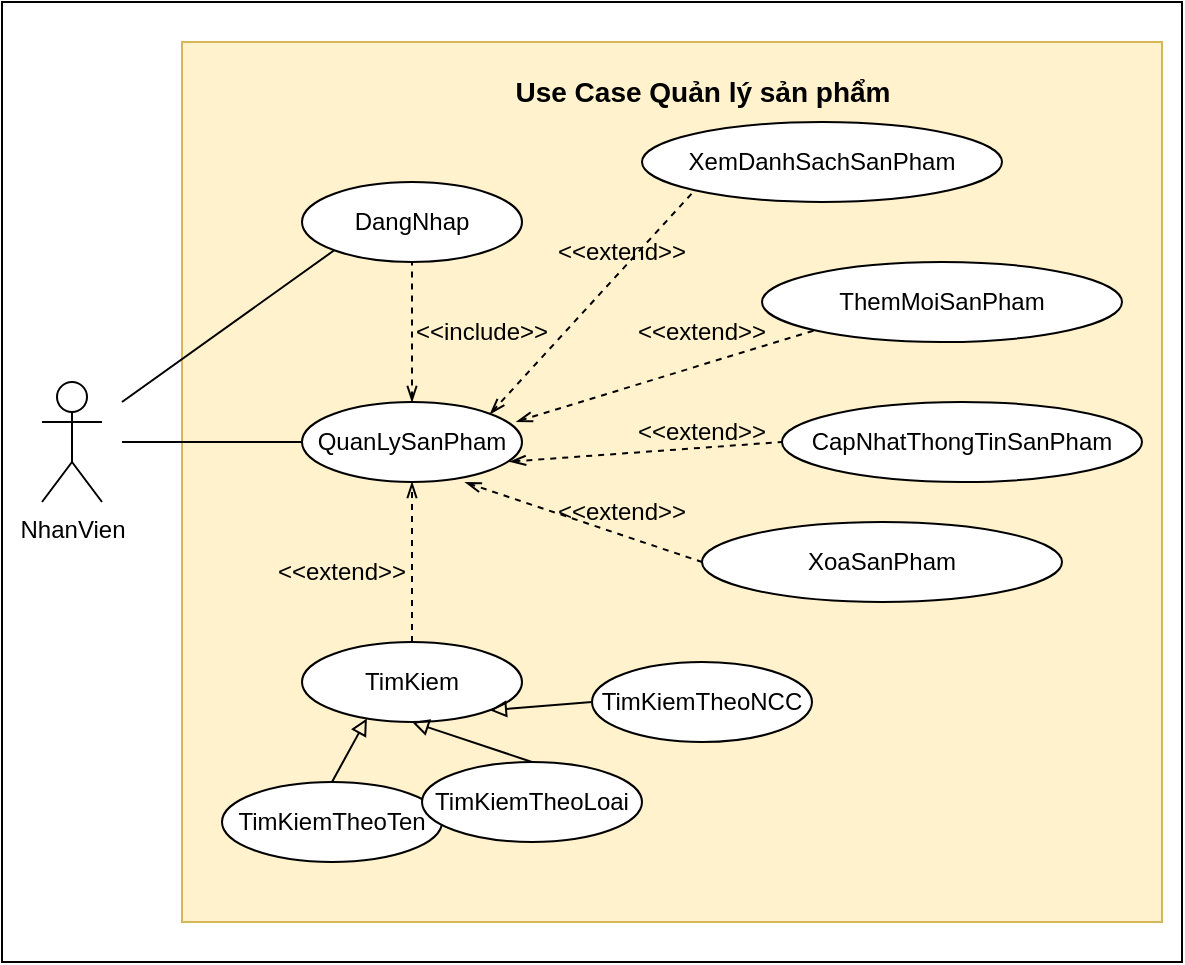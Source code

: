 <mxfile version="20.8.16" type="device"><diagram name="Page-1" id="VjTGI5Feinj0JHFoqYk_"><mxGraphModel dx="1290" dy="712" grid="1" gridSize="10" guides="1" tooltips="1" connect="1" arrows="1" fold="1" page="1" pageScale="1" pageWidth="850" pageHeight="1100" math="0" shadow="0"><root><mxCell id="0"/><mxCell id="1" parent="0"/><mxCell id="5kakeAtbAPBis8FqFmXn-5" value="" style="rounded=0;whiteSpace=wrap;html=1;fontSize=14;" vertex="1" parent="1"><mxGeometry x="190" y="50" width="590" height="480" as="geometry"/></mxCell><mxCell id="5kakeAtbAPBis8FqFmXn-3" value="" style="rounded=0;whiteSpace=wrap;html=1;fillColor=#fff2cc;strokeColor=#d6b656;" vertex="1" parent="1"><mxGeometry x="280" y="70" width="490" height="440" as="geometry"/></mxCell><mxCell id="hygAWCF3R23pE5ypiFAx-2" value="NhanVien" style="shape=umlActor;verticalLabelPosition=bottom;verticalAlign=top;html=1;outlineConnect=0;" parent="1" vertex="1"><mxGeometry x="210" y="240" width="30" height="60" as="geometry"/></mxCell><mxCell id="hygAWCF3R23pE5ypiFAx-3" value="DangNhap" style="ellipse;whiteSpace=wrap;html=1;" parent="1" vertex="1"><mxGeometry x="340" y="140" width="110" height="40" as="geometry"/></mxCell><mxCell id="hygAWCF3R23pE5ypiFAx-4" value="" style="endArrow=none;html=1;rounded=0;entryX=0;entryY=1;entryDx=0;entryDy=0;endFill=0;" parent="1" target="hygAWCF3R23pE5ypiFAx-3" edge="1"><mxGeometry width="50" height="50" relative="1" as="geometry"><mxPoint x="250" y="250" as="sourcePoint"/><mxPoint x="560" y="260" as="targetPoint"/></mxGeometry></mxCell><mxCell id="hygAWCF3R23pE5ypiFAx-5" value="QuanLySanPham" style="ellipse;whiteSpace=wrap;html=1;" parent="1" vertex="1"><mxGeometry x="340" y="250" width="110" height="40" as="geometry"/></mxCell><mxCell id="hygAWCF3R23pE5ypiFAx-6" value="" style="endArrow=none;html=1;rounded=0;entryX=0;entryY=0.5;entryDx=0;entryDy=0;endFill=0;" parent="1" target="hygAWCF3R23pE5ypiFAx-5" edge="1"><mxGeometry width="50" height="50" relative="1" as="geometry"><mxPoint x="250" y="270" as="sourcePoint"/><mxPoint x="366" y="184" as="targetPoint"/></mxGeometry></mxCell><mxCell id="hygAWCF3R23pE5ypiFAx-7" value="" style="endArrow=none;dashed=1;html=1;rounded=0;entryX=0.5;entryY=1;entryDx=0;entryDy=0;exitX=0.5;exitY=0;exitDx=0;exitDy=0;startArrow=openThin;startFill=0;" parent="1" source="hygAWCF3R23pE5ypiFAx-5" target="hygAWCF3R23pE5ypiFAx-3" edge="1"><mxGeometry width="50" height="50" relative="1" as="geometry"><mxPoint x="510" y="310" as="sourcePoint"/><mxPoint x="560" y="260" as="targetPoint"/></mxGeometry></mxCell><mxCell id="hygAWCF3R23pE5ypiFAx-8" value="&amp;lt;&amp;lt;include&amp;gt;&amp;gt;" style="text;html=1;strokeColor=none;fillColor=none;align=center;verticalAlign=middle;whiteSpace=wrap;rounded=0;" parent="1" vertex="1"><mxGeometry x="400" y="200" width="60" height="30" as="geometry"/></mxCell><mxCell id="hygAWCF3R23pE5ypiFAx-9" value="TimKiem" style="ellipse;whiteSpace=wrap;html=1;" parent="1" vertex="1"><mxGeometry x="340" y="370" width="110" height="40" as="geometry"/></mxCell><mxCell id="hygAWCF3R23pE5ypiFAx-10" value="" style="endArrow=openThin;dashed=1;html=1;rounded=0;exitX=0.5;exitY=0;exitDx=0;exitDy=0;entryX=0.5;entryY=1;entryDx=0;entryDy=0;endFill=0;" parent="1" source="hygAWCF3R23pE5ypiFAx-9" target="hygAWCF3R23pE5ypiFAx-5" edge="1"><mxGeometry width="50" height="50" relative="1" as="geometry"><mxPoint x="510" y="310" as="sourcePoint"/><mxPoint x="560" y="260" as="targetPoint"/></mxGeometry></mxCell><mxCell id="hygAWCF3R23pE5ypiFAx-11" value="&amp;lt;&amp;lt;extend&amp;gt;&amp;gt;" style="text;html=1;strokeColor=none;fillColor=none;align=center;verticalAlign=middle;whiteSpace=wrap;rounded=0;" parent="1" vertex="1"><mxGeometry x="330" y="320" width="60" height="30" as="geometry"/></mxCell><mxCell id="hygAWCF3R23pE5ypiFAx-12" value="TimKiemTheoTen" style="ellipse;whiteSpace=wrap;html=1;" parent="1" vertex="1"><mxGeometry x="300" y="440" width="110" height="40" as="geometry"/></mxCell><mxCell id="hygAWCF3R23pE5ypiFAx-13" value="" style="endArrow=block;html=1;rounded=0;exitX=0.5;exitY=0;exitDx=0;exitDy=0;entryX=0.295;entryY=0.955;entryDx=0;entryDy=0;entryPerimeter=0;endFill=0;" parent="1" source="hygAWCF3R23pE5ypiFAx-12" target="hygAWCF3R23pE5ypiFAx-9" edge="1"><mxGeometry width="50" height="50" relative="1" as="geometry"><mxPoint x="510" y="310" as="sourcePoint"/><mxPoint x="560" y="260" as="targetPoint"/></mxGeometry></mxCell><mxCell id="hygAWCF3R23pE5ypiFAx-14" value="TimKiemTheoLoai" style="ellipse;whiteSpace=wrap;html=1;" parent="1" vertex="1"><mxGeometry x="400" y="430" width="110" height="40" as="geometry"/></mxCell><mxCell id="hygAWCF3R23pE5ypiFAx-15" value="" style="endArrow=block;html=1;rounded=0;exitX=0.5;exitY=0;exitDx=0;exitDy=0;entryX=0.5;entryY=1;entryDx=0;entryDy=0;endFill=0;" parent="1" source="hygAWCF3R23pE5ypiFAx-14" target="hygAWCF3R23pE5ypiFAx-9" edge="1"><mxGeometry width="50" height="50" relative="1" as="geometry"><mxPoint x="345" y="490" as="sourcePoint"/><mxPoint x="382" y="418" as="targetPoint"/></mxGeometry></mxCell><mxCell id="hygAWCF3R23pE5ypiFAx-16" value="TimKiemTheoNCC" style="ellipse;whiteSpace=wrap;html=1;" parent="1" vertex="1"><mxGeometry x="485" y="380" width="110" height="40" as="geometry"/></mxCell><mxCell id="hygAWCF3R23pE5ypiFAx-17" value="" style="endArrow=block;html=1;rounded=0;exitX=0;exitY=0.5;exitDx=0;exitDy=0;entryX=1;entryY=1;entryDx=0;entryDy=0;endFill=0;" parent="1" source="hygAWCF3R23pE5ypiFAx-16" target="hygAWCF3R23pE5ypiFAx-9" edge="1"><mxGeometry width="50" height="50" relative="1" as="geometry"><mxPoint x="485" y="510" as="sourcePoint"/><mxPoint x="405" y="420" as="targetPoint"/></mxGeometry></mxCell><mxCell id="hygAWCF3R23pE5ypiFAx-18" value="XemDanhSachSanPham" style="ellipse;whiteSpace=wrap;html=1;" parent="1" vertex="1"><mxGeometry x="510" y="110" width="180" height="40" as="geometry"/></mxCell><mxCell id="hygAWCF3R23pE5ypiFAx-19" value="" style="endArrow=none;dashed=1;html=1;rounded=0;entryX=0;entryY=1;entryDx=0;entryDy=0;startArrow=openThin;startFill=0;" parent="1" target="hygAWCF3R23pE5ypiFAx-18" edge="1"><mxGeometry width="50" height="50" relative="1" as="geometry"><mxPoint x="434" y="256" as="sourcePoint"/><mxPoint x="560" y="260" as="targetPoint"/></mxGeometry></mxCell><mxCell id="hygAWCF3R23pE5ypiFAx-20" value="&amp;lt;&amp;lt;extend&amp;gt;&amp;gt;" style="text;html=1;strokeColor=none;fillColor=none;align=center;verticalAlign=middle;whiteSpace=wrap;rounded=0;" parent="1" vertex="1"><mxGeometry x="470" y="160" width="60" height="30" as="geometry"/></mxCell><mxCell id="hygAWCF3R23pE5ypiFAx-21" value="ThemMoiSanPham" style="ellipse;whiteSpace=wrap;html=1;" parent="1" vertex="1"><mxGeometry x="570" y="180" width="180" height="40" as="geometry"/></mxCell><mxCell id="hygAWCF3R23pE5ypiFAx-22" value="" style="endArrow=none;dashed=1;html=1;rounded=0;entryX=0;entryY=1;entryDx=0;entryDy=0;exitX=0.975;exitY=0.245;exitDx=0;exitDy=0;startArrow=openThin;startFill=0;exitPerimeter=0;" parent="1" source="hygAWCF3R23pE5ypiFAx-5" target="hygAWCF3R23pE5ypiFAx-21" edge="1"><mxGeometry width="50" height="50" relative="1" as="geometry"><mxPoint x="444" y="266" as="sourcePoint"/><mxPoint x="596" y="94" as="targetPoint"/></mxGeometry></mxCell><mxCell id="hygAWCF3R23pE5ypiFAx-23" value="&amp;lt;&amp;lt;extend&amp;gt;&amp;gt;" style="text;html=1;strokeColor=none;fillColor=none;align=center;verticalAlign=middle;whiteSpace=wrap;rounded=0;" parent="1" vertex="1"><mxGeometry x="510" y="200" width="60" height="30" as="geometry"/></mxCell><mxCell id="hygAWCF3R23pE5ypiFAx-24" value="CapNhatThongTinSanPham" style="ellipse;whiteSpace=wrap;html=1;" parent="1" vertex="1"><mxGeometry x="580" y="250" width="180" height="40" as="geometry"/></mxCell><mxCell id="hygAWCF3R23pE5ypiFAx-25" value="" style="endArrow=none;dashed=1;html=1;rounded=0;entryX=0;entryY=0.5;entryDx=0;entryDy=0;exitX=0.945;exitY=0.745;exitDx=0;exitDy=0;startArrow=openThin;startFill=0;exitPerimeter=0;" parent="1" source="hygAWCF3R23pE5ypiFAx-5" target="hygAWCF3R23pE5ypiFAx-24" edge="1"><mxGeometry width="50" height="50" relative="1" as="geometry"><mxPoint x="460" y="280" as="sourcePoint"/><mxPoint x="676" y="184" as="targetPoint"/></mxGeometry></mxCell><mxCell id="hygAWCF3R23pE5ypiFAx-26" value="&amp;lt;&amp;lt;extend&amp;gt;&amp;gt;" style="text;html=1;strokeColor=none;fillColor=none;align=center;verticalAlign=middle;whiteSpace=wrap;rounded=0;" parent="1" vertex="1"><mxGeometry x="510" y="250" width="60" height="30" as="geometry"/></mxCell><mxCell id="LVjoqEENqju3BB2tU4zD-1" value="XoaSanPham" style="ellipse;whiteSpace=wrap;html=1;" parent="1" vertex="1"><mxGeometry x="540" y="310" width="180" height="40" as="geometry"/></mxCell><mxCell id="LVjoqEENqju3BB2tU4zD-2" value="" style="endArrow=none;dashed=1;html=1;rounded=0;entryX=0;entryY=0.5;entryDx=0;entryDy=0;exitX=0.742;exitY=1.005;exitDx=0;exitDy=0;startArrow=openThin;startFill=0;exitPerimeter=0;" parent="1" source="hygAWCF3R23pE5ypiFAx-5" target="LVjoqEENqju3BB2tU4zD-1" edge="1"><mxGeometry width="50" height="50" relative="1" as="geometry"><mxPoint x="431.95" y="299" as="sourcePoint"/><mxPoint x="660" y="280" as="targetPoint"/></mxGeometry></mxCell><mxCell id="LVjoqEENqju3BB2tU4zD-3" value="&amp;lt;&amp;lt;extend&amp;gt;&amp;gt;" style="text;html=1;strokeColor=none;fillColor=none;align=center;verticalAlign=middle;whiteSpace=wrap;rounded=0;" parent="1" vertex="1"><mxGeometry x="470" y="290" width="60" height="30" as="geometry"/></mxCell><mxCell id="5kakeAtbAPBis8FqFmXn-4" value="&lt;b&gt;&lt;font style=&quot;font-size: 14px;&quot;&gt;Use Case Quản lý sản phẩm&lt;/font&gt;&lt;/b&gt;" style="text;html=1;align=center;verticalAlign=middle;resizable=0;points=[];autosize=1;strokeColor=none;fillColor=none;" vertex="1" parent="1"><mxGeometry x="435" y="80" width="210" height="30" as="geometry"/></mxCell></root></mxGraphModel></diagram></mxfile>